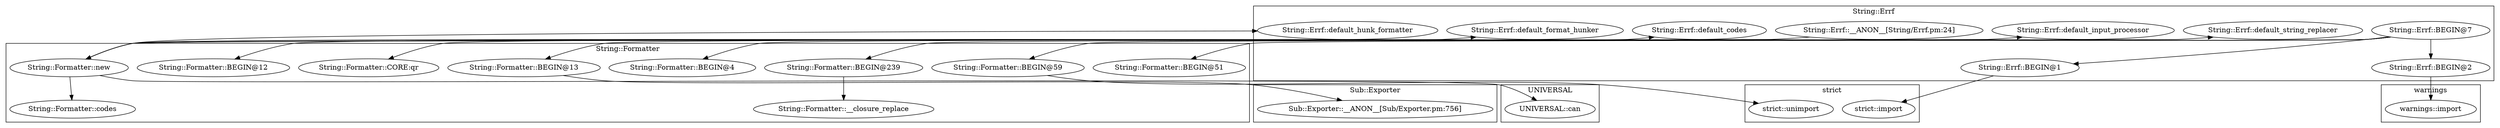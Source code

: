 digraph {
graph [overlap=false]
subgraph cluster_String_Formatter {
	label="String::Formatter";
	"String::Formatter::BEGIN@239";
	"String::Formatter::BEGIN@4";
	"String::Formatter::BEGIN@13";
	"String::Formatter::CORE:qr";
	"String::Formatter::__closure_replace";
	"String::Formatter::BEGIN@12";
	"String::Formatter::new";
	"String::Formatter::BEGIN@51";
	"String::Formatter::codes";
	"String::Formatter::BEGIN@59";
}
subgraph cluster_String_Errf {
	label="String::Errf";
	"String::Errf::default_hunk_formatter";
	"String::Errf::default_string_replacer";
	"String::Errf::BEGIN@2";
	"String::Errf::default_input_processor";
	"String::Errf::__ANON__[String/Errf.pm:24]";
	"String::Errf::BEGIN@1";
	"String::Errf::BEGIN@7";
	"String::Errf::default_codes";
	"String::Errf::default_format_hunker";
}
subgraph cluster_UNIVERSAL {
	label="UNIVERSAL";
	"UNIVERSAL::can";
}
subgraph cluster_warnings {
	label="warnings";
	"warnings::import";
}
subgraph cluster_Sub_Exporter {
	label="Sub::Exporter";
	"Sub::Exporter::__ANON__[Sub/Exporter.pm:756]";
}
subgraph cluster_strict {
	label="strict";
	"strict::unimport";
	"strict::import";
}
"String::Errf::BEGIN@7" -> "String::Formatter::BEGIN@4";
"String::Formatter::new" -> "String::Errf::default_input_processor";
"String::Errf::__ANON__[String/Errf.pm:24]" -> "String::Formatter::new";
"String::Errf::BEGIN@7" -> "String::Formatter::BEGIN@12";
"String::Formatter::new" -> "String::Errf::default_hunk_formatter";
"String::Formatter::new" -> "String::Errf::default_codes";
"String::Formatter::new" -> "String::Errf::default_format_hunker";
"String::Formatter::BEGIN@13" -> "Sub::Exporter::__ANON__[Sub/Exporter.pm:756]";
"String::Errf::BEGIN@7" -> "String::Formatter::BEGIN@51";
"String::Errf::BEGIN@7" -> "String::Formatter::BEGIN@239";
"String::Errf::BEGIN@1" -> "strict::import";
"String::Errf::BEGIN@7" -> "String::Errf::BEGIN@1";
"String::Errf::BEGIN@7" -> "String::Formatter::BEGIN@59";
"String::Formatter::new" -> "UNIVERSAL::can";
"String::Formatter::BEGIN@59" -> "strict::unimport";
"String::Errf::BEGIN@2" -> "warnings::import";
"String::Formatter::BEGIN@239" -> "String::Formatter::__closure_replace";
"String::Errf::BEGIN@7" -> "String::Formatter::BEGIN@13";
"String::Formatter::new" -> "String::Formatter::codes";
"String::Errf::BEGIN@7" -> "String::Errf::BEGIN@2";
"String::Errf::BEGIN@7" -> "String::Formatter::CORE:qr";
"String::Formatter::new" -> "String::Errf::default_string_replacer";
}
